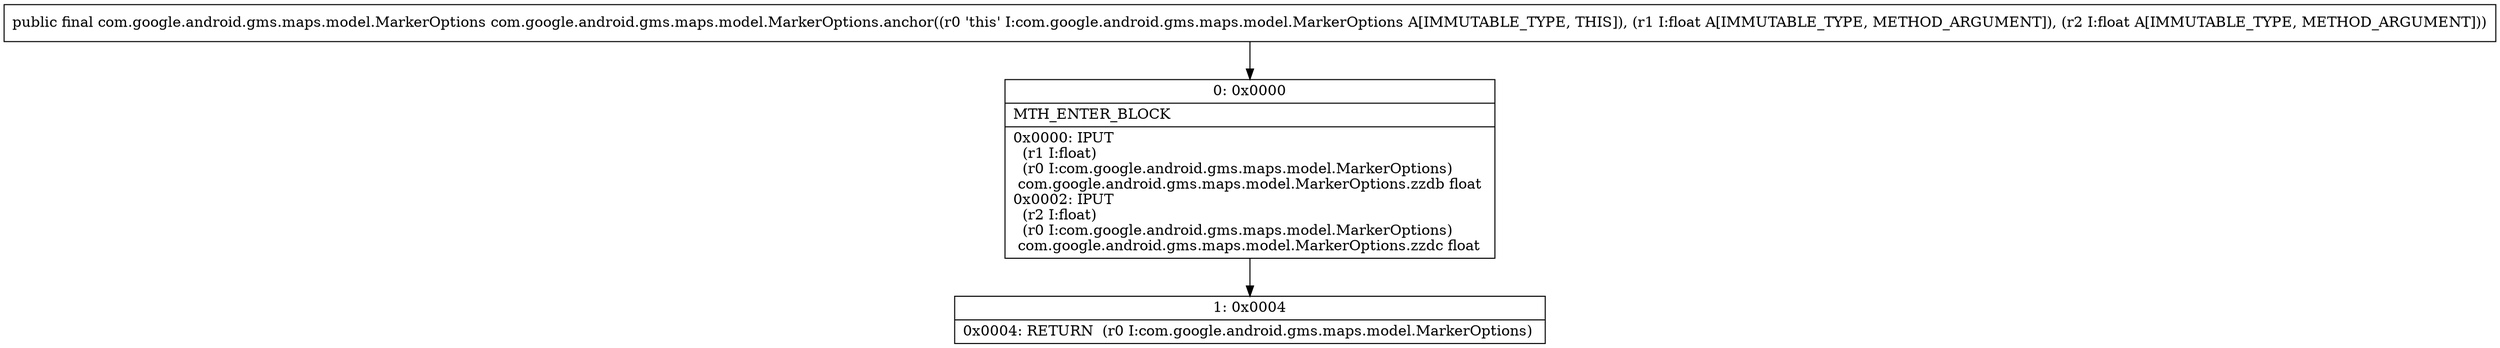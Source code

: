 digraph "CFG forcom.google.android.gms.maps.model.MarkerOptions.anchor(FF)Lcom\/google\/android\/gms\/maps\/model\/MarkerOptions;" {
Node_0 [shape=record,label="{0\:\ 0x0000|MTH_ENTER_BLOCK\l|0x0000: IPUT  \l  (r1 I:float)\l  (r0 I:com.google.android.gms.maps.model.MarkerOptions)\l com.google.android.gms.maps.model.MarkerOptions.zzdb float \l0x0002: IPUT  \l  (r2 I:float)\l  (r0 I:com.google.android.gms.maps.model.MarkerOptions)\l com.google.android.gms.maps.model.MarkerOptions.zzdc float \l}"];
Node_1 [shape=record,label="{1\:\ 0x0004|0x0004: RETURN  (r0 I:com.google.android.gms.maps.model.MarkerOptions) \l}"];
MethodNode[shape=record,label="{public final com.google.android.gms.maps.model.MarkerOptions com.google.android.gms.maps.model.MarkerOptions.anchor((r0 'this' I:com.google.android.gms.maps.model.MarkerOptions A[IMMUTABLE_TYPE, THIS]), (r1 I:float A[IMMUTABLE_TYPE, METHOD_ARGUMENT]), (r2 I:float A[IMMUTABLE_TYPE, METHOD_ARGUMENT])) }"];
MethodNode -> Node_0;
Node_0 -> Node_1;
}

